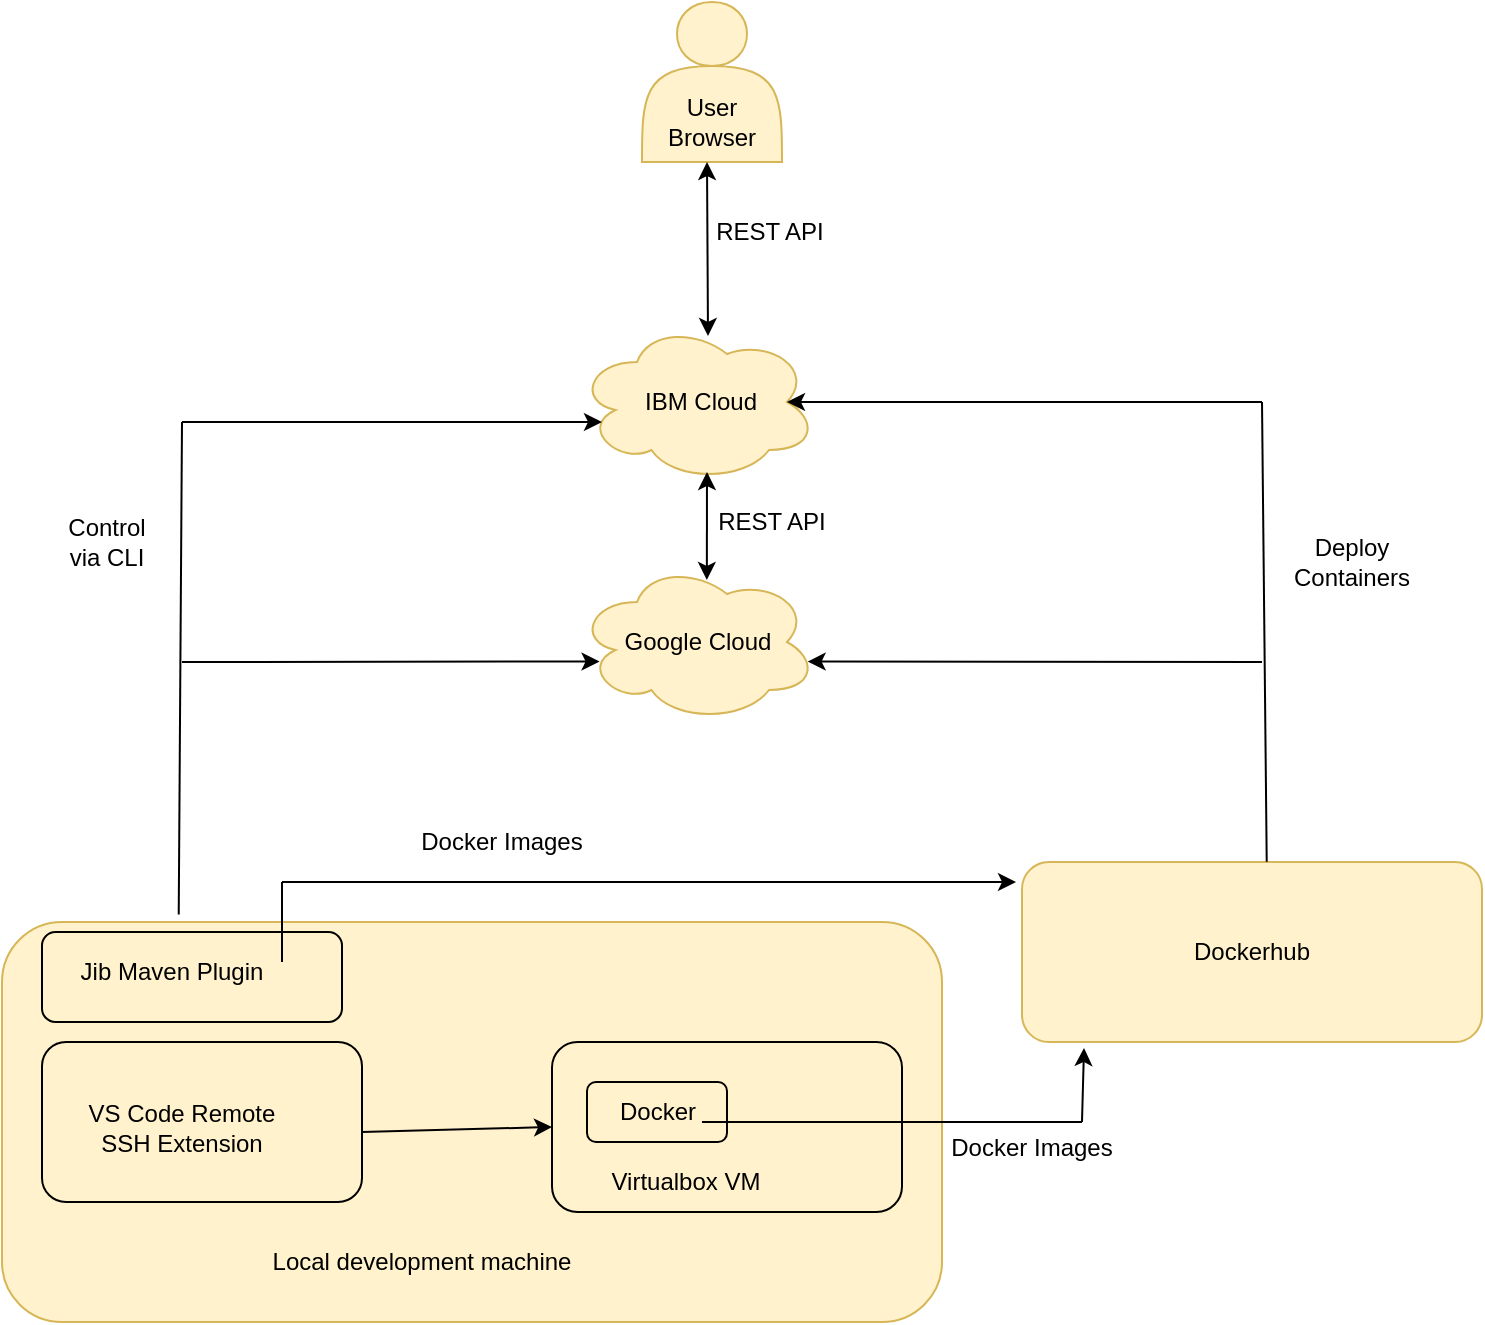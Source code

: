 <mxfile version="12.3.8" type="device" pages="1"><diagram id="jJu965-ImfRuWo3zzguz" name="Page-1"><mxGraphModel dx="1038" dy="1648" grid="1" gridSize="10" guides="1" tooltips="1" connect="1" arrows="1" fold="1" page="1" pageScale="1" pageWidth="850" pageHeight="1100" math="0" shadow="0"><root><mxCell id="0"/><mxCell id="1" parent="0"/><mxCell id="tT9vuovnSCDvS-yBLVd--9" value="" style="rounded=1;whiteSpace=wrap;html=1;fillColor=#fff2cc;strokeColor=#d6b656;" vertex="1" parent="1"><mxGeometry x="40" y="390" width="470" height="200" as="geometry"/></mxCell><mxCell id="tT9vuovnSCDvS-yBLVd--6" value="" style="rounded=1;whiteSpace=wrap;html=1;fillColor=#fff2cc;strokeColor=#000000;" vertex="1" parent="1"><mxGeometry x="315" y="450" width="175" height="85" as="geometry"/></mxCell><mxCell id="tT9vuovnSCDvS-yBLVd--1" value="" style="rounded=1;whiteSpace=wrap;html=1;fillColor=#fff2cc;strokeColor=#d6b656;" vertex="1" parent="1"><mxGeometry x="550" y="360" width="230" height="90" as="geometry"/></mxCell><mxCell id="tT9vuovnSCDvS-yBLVd--2" value="Dockerhub" style="text;html=1;strokeColor=none;fillColor=none;align=center;verticalAlign=middle;whiteSpace=wrap;rounded=0;" vertex="1" parent="1"><mxGeometry x="645" y="395" width="40" height="20" as="geometry"/></mxCell><mxCell id="tT9vuovnSCDvS-yBLVd--4" value="" style="rounded=1;whiteSpace=wrap;html=1;fillColor=#fff2cc;strokeColor=#000000;" vertex="1" parent="1"><mxGeometry x="332.5" y="470" width="70" height="30" as="geometry"/></mxCell><mxCell id="tT9vuovnSCDvS-yBLVd--5" value="Docker" style="text;html=1;strokeColor=none;fillColor=none;align=center;verticalAlign=middle;whiteSpace=wrap;rounded=0;" vertex="1" parent="1"><mxGeometry x="347.5" y="475" width="40" height="20" as="geometry"/></mxCell><mxCell id="tT9vuovnSCDvS-yBLVd--10" value="Virtualbox VM" style="text;html=1;strokeColor=none;fillColor=none;align=center;verticalAlign=middle;whiteSpace=wrap;rounded=0;" vertex="1" parent="1"><mxGeometry x="333" y="510" width="98" height="20" as="geometry"/></mxCell><mxCell id="tT9vuovnSCDvS-yBLVd--11" value="Local development machine" style="text;html=1;strokeColor=none;fillColor=none;align=center;verticalAlign=middle;whiteSpace=wrap;rounded=0;" vertex="1" parent="1"><mxGeometry x="150" y="550" width="200" height="20" as="geometry"/></mxCell><mxCell id="tT9vuovnSCDvS-yBLVd--12" value="" style="rounded=1;whiteSpace=wrap;html=1;fillColor=#fff2cc;strokeColor=#000000;" vertex="1" parent="1"><mxGeometry x="60" y="450" width="160" height="80" as="geometry"/></mxCell><mxCell id="tT9vuovnSCDvS-yBLVd--13" value="VS Code Remote SSH Extension" style="text;html=1;strokeColor=none;fillColor=none;align=center;verticalAlign=middle;whiteSpace=wrap;rounded=0;" vertex="1" parent="1"><mxGeometry x="80" y="483" width="100" height="20" as="geometry"/></mxCell><mxCell id="tT9vuovnSCDvS-yBLVd--14" value="" style="endArrow=classic;html=1;entryX=0;entryY=0.5;entryDx=0;entryDy=0;" edge="1" parent="1" target="tT9vuovnSCDvS-yBLVd--6"><mxGeometry width="50" height="50" relative="1" as="geometry"><mxPoint x="220" y="495" as="sourcePoint"/><mxPoint x="270" y="445" as="targetPoint"/></mxGeometry></mxCell><mxCell id="tT9vuovnSCDvS-yBLVd--15" value="" style="rounded=1;whiteSpace=wrap;html=1;fillColor=#fff2cc;strokeColor=#000000;" vertex="1" parent="1"><mxGeometry x="60" y="395" width="150" height="45" as="geometry"/></mxCell><mxCell id="tT9vuovnSCDvS-yBLVd--16" value="Jib Maven Plugin" style="text;html=1;strokeColor=none;fillColor=none;align=center;verticalAlign=middle;whiteSpace=wrap;rounded=0;" vertex="1" parent="1"><mxGeometry x="70" y="405" width="110" height="20" as="geometry"/></mxCell><mxCell id="tT9vuovnSCDvS-yBLVd--17" value="" style="endArrow=none;html=1;" edge="1" parent="1"><mxGeometry width="50" height="50" relative="1" as="geometry"><mxPoint x="180" y="410" as="sourcePoint"/><mxPoint x="180" y="370" as="targetPoint"/></mxGeometry></mxCell><mxCell id="tT9vuovnSCDvS-yBLVd--18" value="" style="endArrow=classic;html=1;" edge="1" parent="1"><mxGeometry width="50" height="50" relative="1" as="geometry"><mxPoint x="180" y="370" as="sourcePoint"/><mxPoint x="547" y="370" as="targetPoint"/></mxGeometry></mxCell><mxCell id="tT9vuovnSCDvS-yBLVd--19" value="" style="endArrow=none;html=1;" edge="1" parent="1"><mxGeometry width="50" height="50" relative="1" as="geometry"><mxPoint x="390" y="490" as="sourcePoint"/><mxPoint x="580" y="490" as="targetPoint"/></mxGeometry></mxCell><mxCell id="tT9vuovnSCDvS-yBLVd--20" value="" style="endArrow=classic;html=1;" edge="1" parent="1"><mxGeometry width="50" height="50" relative="1" as="geometry"><mxPoint x="580" y="490" as="sourcePoint"/><mxPoint x="581" y="453" as="targetPoint"/></mxGeometry></mxCell><mxCell id="tT9vuovnSCDvS-yBLVd--21" value="Docker Images" style="text;html=1;strokeColor=none;fillColor=none;align=center;verticalAlign=middle;whiteSpace=wrap;rounded=0;" vertex="1" parent="1"><mxGeometry x="220" y="340" width="140" height="20" as="geometry"/></mxCell><mxCell id="tT9vuovnSCDvS-yBLVd--22" value="Docker Images" style="text;html=1;strokeColor=none;fillColor=none;align=center;verticalAlign=middle;whiteSpace=wrap;rounded=0;" vertex="1" parent="1"><mxGeometry x="490" y="493" width="130" height="20" as="geometry"/></mxCell><mxCell id="tT9vuovnSCDvS-yBLVd--23" value="" style="ellipse;shape=cloud;whiteSpace=wrap;html=1;strokeColor=#d6b656;fillColor=#fff2cc;" vertex="1" parent="1"><mxGeometry x="327.5" y="90" width="120" height="80" as="geometry"/></mxCell><mxCell id="tT9vuovnSCDvS-yBLVd--24" value="" style="ellipse;shape=cloud;whiteSpace=wrap;html=1;strokeColor=#d6b656;fillColor=#fff2cc;" vertex="1" parent="1"><mxGeometry x="327.5" y="210" width="120" height="80" as="geometry"/></mxCell><mxCell id="tT9vuovnSCDvS-yBLVd--25" value="IBM Cloud" style="text;html=1;strokeColor=none;fillColor=none;align=center;verticalAlign=middle;whiteSpace=wrap;rounded=0;" vertex="1" parent="1"><mxGeometry x="348" y="120" width="83" height="20" as="geometry"/></mxCell><mxCell id="tT9vuovnSCDvS-yBLVd--26" value="Google Cloud" style="text;html=1;strokeColor=none;fillColor=none;align=center;verticalAlign=middle;whiteSpace=wrap;rounded=0;" vertex="1" parent="1"><mxGeometry x="342.5" y="240" width="90" height="20" as="geometry"/></mxCell><mxCell id="tT9vuovnSCDvS-yBLVd--27" value="" style="endArrow=none;html=1;exitX=0.532;exitY=-0.002;exitDx=0;exitDy=0;exitPerimeter=0;" edge="1" parent="1" source="tT9vuovnSCDvS-yBLVd--1"><mxGeometry width="50" height="50" relative="1" as="geometry"><mxPoint x="670" y="350" as="sourcePoint"/><mxPoint x="670" y="130" as="targetPoint"/></mxGeometry></mxCell><mxCell id="tT9vuovnSCDvS-yBLVd--29" value="" style="endArrow=none;html=1;exitX=0.188;exitY=-0.019;exitDx=0;exitDy=0;exitPerimeter=0;" edge="1" parent="1" source="tT9vuovnSCDvS-yBLVd--9"><mxGeometry width="50" height="50" relative="1" as="geometry"><mxPoint x="130" y="380" as="sourcePoint"/><mxPoint x="130" y="140" as="targetPoint"/></mxGeometry></mxCell><mxCell id="tT9vuovnSCDvS-yBLVd--30" value="" style="endArrow=classic;html=1;entryX=0.104;entryY=0.625;entryDx=0;entryDy=0;entryPerimeter=0;" edge="1" parent="1" target="tT9vuovnSCDvS-yBLVd--23"><mxGeometry width="50" height="50" relative="1" as="geometry"><mxPoint x="130" y="140" as="sourcePoint"/><mxPoint x="180" y="90" as="targetPoint"/></mxGeometry></mxCell><mxCell id="tT9vuovnSCDvS-yBLVd--31" value="" style="endArrow=classic;html=1;entryX=0.094;entryY=0.622;entryDx=0;entryDy=0;entryPerimeter=0;" edge="1" parent="1" target="tT9vuovnSCDvS-yBLVd--24"><mxGeometry width="50" height="50" relative="1" as="geometry"><mxPoint x="130" y="260" as="sourcePoint"/><mxPoint x="180" y="210" as="targetPoint"/></mxGeometry></mxCell><mxCell id="tT9vuovnSCDvS-yBLVd--32" value="" style="endArrow=classic;html=1;entryX=0.875;entryY=0.5;entryDx=0;entryDy=0;entryPerimeter=0;" edge="1" parent="1" target="tT9vuovnSCDvS-yBLVd--23"><mxGeometry width="50" height="50" relative="1" as="geometry"><mxPoint x="670" y="130" as="sourcePoint"/><mxPoint x="720" y="80" as="targetPoint"/></mxGeometry></mxCell><mxCell id="tT9vuovnSCDvS-yBLVd--33" value="" style="endArrow=classic;html=1;entryX=0.961;entryY=0.622;entryDx=0;entryDy=0;entryPerimeter=0;" edge="1" parent="1" target="tT9vuovnSCDvS-yBLVd--24"><mxGeometry width="50" height="50" relative="1" as="geometry"><mxPoint x="670" y="260" as="sourcePoint"/><mxPoint x="720" y="210" as="targetPoint"/></mxGeometry></mxCell><mxCell id="tT9vuovnSCDvS-yBLVd--34" value="Deploy&lt;br&gt;Containers" style="text;html=1;strokeColor=none;fillColor=none;align=center;verticalAlign=middle;whiteSpace=wrap;rounded=0;" vertex="1" parent="1"><mxGeometry x="670" y="200" width="90" height="20" as="geometry"/></mxCell><mxCell id="tT9vuovnSCDvS-yBLVd--35" value="Control via CLI" style="text;html=1;strokeColor=none;fillColor=none;align=center;verticalAlign=middle;whiteSpace=wrap;rounded=0;" vertex="1" parent="1"><mxGeometry x="65" y="190" width="55" height="20" as="geometry"/></mxCell><mxCell id="tT9vuovnSCDvS-yBLVd--41" value="" style="shape=actor;whiteSpace=wrap;html=1;strokeColor=#d6b656;fillColor=#fff2cc;" vertex="1" parent="1"><mxGeometry x="360" y="-70" width="70" height="80" as="geometry"/></mxCell><mxCell id="tT9vuovnSCDvS-yBLVd--42" value="" style="endArrow=classic;startArrow=classic;html=1;exitX=0.541;exitY=0.112;exitDx=0;exitDy=0;exitPerimeter=0;" edge="1" parent="1" source="tT9vuovnSCDvS-yBLVd--24"><mxGeometry width="50" height="50" relative="1" as="geometry"><mxPoint x="342.5" y="215" as="sourcePoint"/><mxPoint x="392.5" y="165" as="targetPoint"/></mxGeometry></mxCell><mxCell id="tT9vuovnSCDvS-yBLVd--43" value="REST API" style="text;html=1;strokeColor=none;fillColor=none;align=center;verticalAlign=middle;whiteSpace=wrap;rounded=0;" vertex="1" parent="1"><mxGeometry x="370" y="180" width="110" height="20" as="geometry"/></mxCell><mxCell id="tT9vuovnSCDvS-yBLVd--44" value="" style="endArrow=classic;startArrow=classic;html=1;" edge="1" parent="1"><mxGeometry width="50" height="50" relative="1" as="geometry"><mxPoint x="393" y="97" as="sourcePoint"/><mxPoint x="392.5" y="10" as="targetPoint"/></mxGeometry></mxCell><mxCell id="tT9vuovnSCDvS-yBLVd--45" value="User Browser" style="text;html=1;strokeColor=none;fillColor=none;align=center;verticalAlign=middle;whiteSpace=wrap;rounded=0;" vertex="1" parent="1"><mxGeometry x="375" y="-20" width="40" height="20" as="geometry"/></mxCell><mxCell id="tT9vuovnSCDvS-yBLVd--48" value="REST API" style="text;html=1;strokeColor=none;fillColor=none;align=center;verticalAlign=middle;whiteSpace=wrap;rounded=0;" vertex="1" parent="1"><mxGeometry x="388" y="35" width="72" height="20" as="geometry"/></mxCell></root></mxGraphModel></diagram></mxfile>